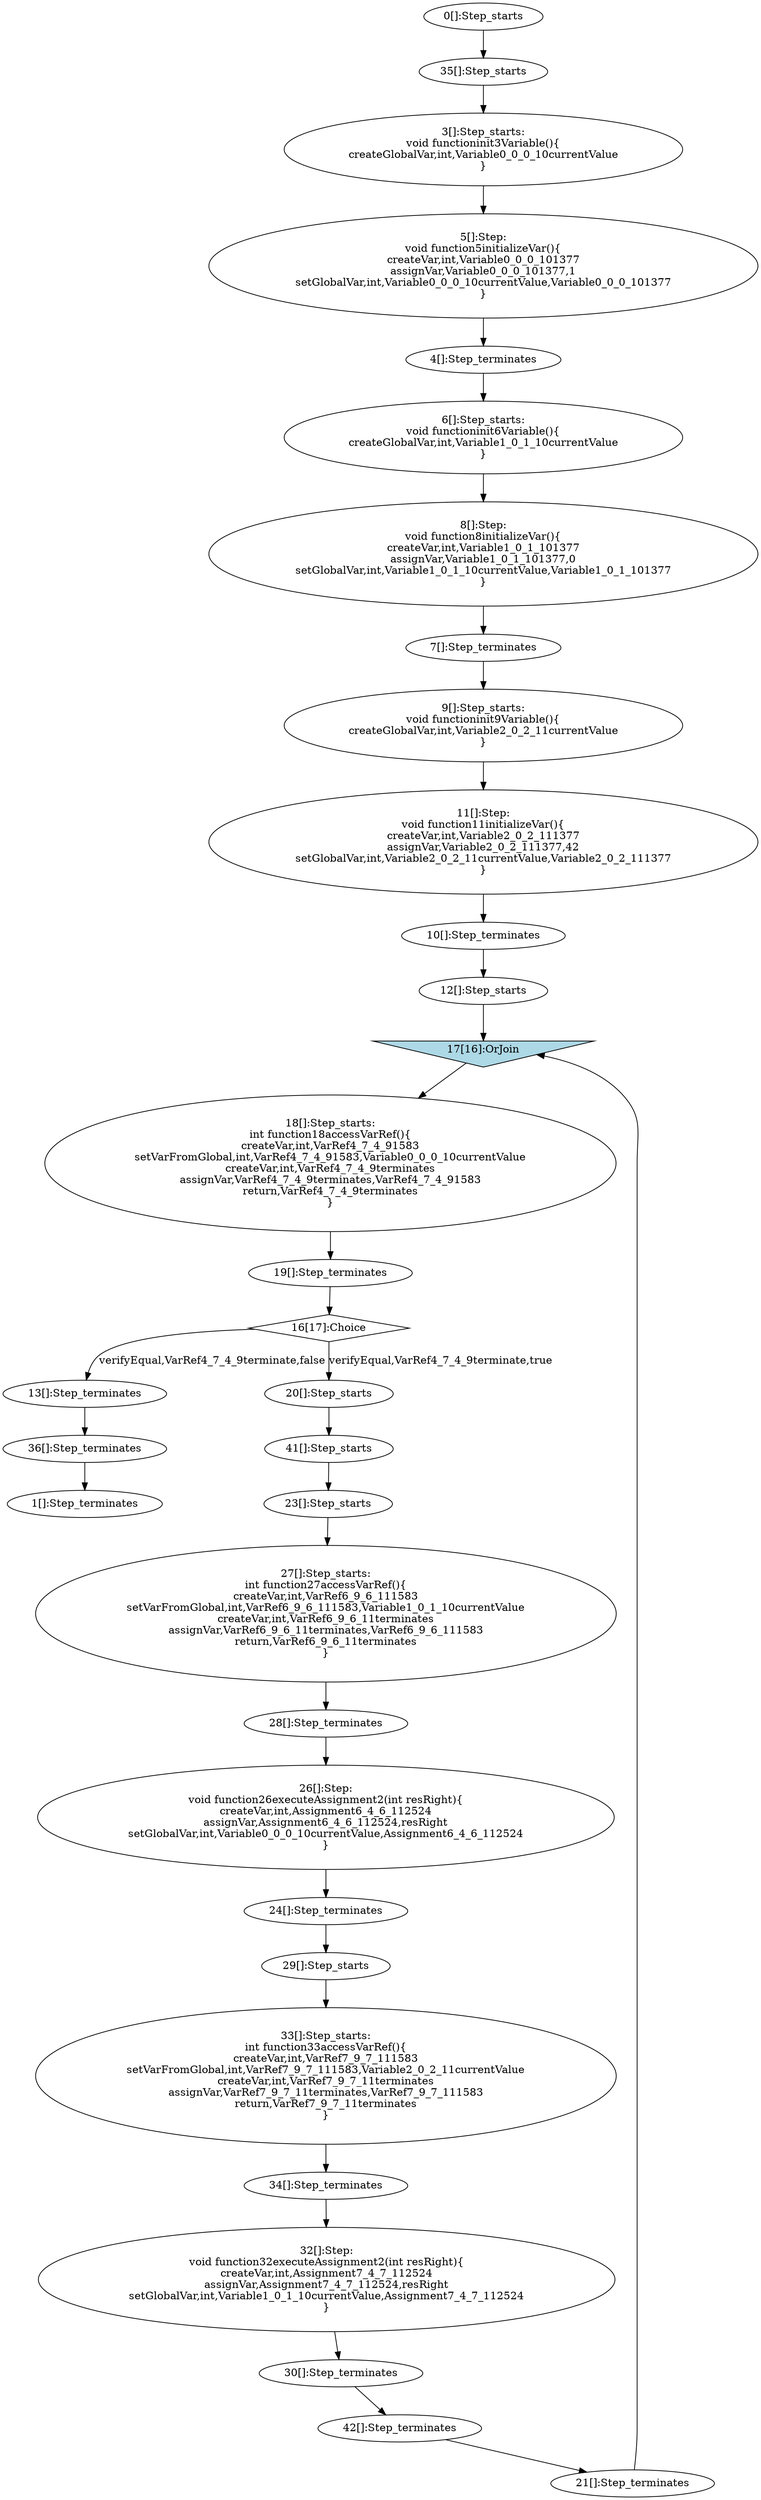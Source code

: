 digraph G {
  "0" [label="0[]:Step_starts" shape="ellipse" ];
  "1" [label="1[]:Step_terminates" shape="ellipse" ];
  "35" [label="35[]:Step_starts" shape="ellipse" ];
  "36" [label="36[]:Step_terminates" shape="ellipse" ];
  "3" [label="3[]:Step_starts:
void functioninit3Variable(){
createGlobalVar,int,Variable0_0_0_10currentValue
}" shape="ellipse" ];
  "4" [label="4[]:Step_terminates" shape="ellipse" ];
  "5" [label="5[]:Step:
void function5initializeVar(){
createVar,int,Variable0_0_0_101377
assignVar,Variable0_0_0_101377,1
setGlobalVar,int,Variable0_0_0_10currentValue,Variable0_0_0_101377
}" shape="ellipse" ];
  "6" [label="6[]:Step_starts:
void functioninit6Variable(){
createGlobalVar,int,Variable1_0_1_10currentValue
}" shape="ellipse" ];
  "7" [label="7[]:Step_terminates" shape="ellipse" ];
  "8" [label="8[]:Step:
void function8initializeVar(){
createVar,int,Variable1_0_1_101377
assignVar,Variable1_0_1_101377,0
setGlobalVar,int,Variable1_0_1_10currentValue,Variable1_0_1_101377
}" shape="ellipse" ];
  "9" [label="9[]:Step_starts:
void functioninit9Variable(){
createGlobalVar,int,Variable2_0_2_11currentValue
}" shape="ellipse" ];
  "10" [label="10[]:Step_terminates" shape="ellipse" ];
  "11" [label="11[]:Step:
void function11initializeVar(){
createVar,int,Variable2_0_2_111377
assignVar,Variable2_0_2_111377,42
setGlobalVar,int,Variable2_0_2_11currentValue,Variable2_0_2_111377
}" shape="ellipse" ];
  "12" [label="12[]:Step_starts" shape="ellipse" ];
  "13" [label="13[]:Step_terminates" shape="ellipse" ];
  "16" [label="16[17]:Choice" shape="diamond" ];
  "17" [label="17[16]:OrJoin" shape="invtriangle" style="filled" fillcolor="lightblue"];
  "18" [label="18[]:Step_starts:
int function18accessVarRef(){
createVar,int,VarRef4_7_4_91583
setVarFromGlobal,int,VarRef4_7_4_91583,Variable0_0_0_10currentValue
createVar,int,VarRef4_7_4_9terminates
assignVar,VarRef4_7_4_9terminates,VarRef4_7_4_91583
return,VarRef4_7_4_9terminates
}" shape="ellipse" ];
  "19" [label="19[]:Step_terminates" shape="ellipse" ];
  "20" [label="20[]:Step_starts" shape="ellipse" ];
  "21" [label="21[]:Step_terminates" shape="ellipse" ];
  "41" [label="41[]:Step_starts" shape="ellipse" ];
  "42" [label="42[]:Step_terminates" shape="ellipse" ];
  "23" [label="23[]:Step_starts" shape="ellipse" ];
  "24" [label="24[]:Step_terminates" shape="ellipse" ];
  "26" [label="26[]:Step:
void function26executeAssignment2(int resRight){
createVar,int,Assignment6_4_6_112524
assignVar,Assignment6_4_6_112524,resRight
setGlobalVar,int,Variable0_0_0_10currentValue,Assignment6_4_6_112524
}" shape="ellipse" ];
  "29" [label="29[]:Step_starts" shape="ellipse" ];
  "30" [label="30[]:Step_terminates" shape="ellipse" ];
  "32" [label="32[]:Step:
void function32executeAssignment2(int resRight){
createVar,int,Assignment7_4_7_112524
assignVar,Assignment7_4_7_112524,resRight
setGlobalVar,int,Variable1_0_1_10currentValue,Assignment7_4_7_112524
}" shape="ellipse" ];
  "27" [label="27[]:Step_starts:
int function27accessVarRef(){
createVar,int,VarRef6_9_6_111583
setVarFromGlobal,int,VarRef6_9_6_111583,Variable1_0_1_10currentValue
createVar,int,VarRef6_9_6_11terminates
assignVar,VarRef6_9_6_11terminates,VarRef6_9_6_111583
return,VarRef6_9_6_11terminates
}" shape="ellipse" ];
  "28" [label="28[]:Step_terminates" shape="ellipse" ];
  "33" [label="33[]:Step_starts:
int function33accessVarRef(){
createVar,int,VarRef7_9_7_111583
setVarFromGlobal,int,VarRef7_9_7_111583,Variable2_0_2_11currentValue
createVar,int,VarRef7_9_7_11terminates
assignVar,VarRef7_9_7_11terminates,VarRef7_9_7_111583
return,VarRef7_9_7_11terminates
}" shape="ellipse" ];
  "34" [label="34[]:Step_terminates" shape="ellipse" ];
  "0" -> "35" [label=""];
  "36" -> "1" [label=""];
  "35" -> "3" [label=""];
  "4" -> "6" [label=""];
  "7" -> "9" [label=""];
  "10" -> "12" [label=""];
  "13" -> "36" [label=""];
  "3" -> "5" [label=""];
  "5" -> "4" [label=""];
  "6" -> "8" [label=""];
  "8" -> "7" [label=""];
  "9" -> "11" [label=""];
  "11" -> "10" [label=""];
  "12" -> "17" [label=""];
  "19" -> "16" [label=""];
  "16" -> "20" [label="verifyEqual,VarRef4_7_4_9terminate,true"];
  "21" -> "17" [label=""];
  "17" -> "18" [label=""];
  "16" -> "13" [label="verifyEqual,VarRef4_7_4_9terminate,false"];
  "18" -> "19" [label=""];
  "20" -> "41" [label=""];
  "42" -> "21" [label=""];
  "41" -> "23" [label=""];
  "24" -> "29" [label=""];
  "30" -> "42" [label=""];
  "23" -> "27" [label=""];
  "28" -> "26" [label=""];
  "26" -> "24" [label=""];
  "29" -> "33" [label=""];
  "34" -> "32" [label=""];
  "32" -> "30" [label=""];
  "27" -> "28" [label=""];
  "33" -> "34" [label=""];
}